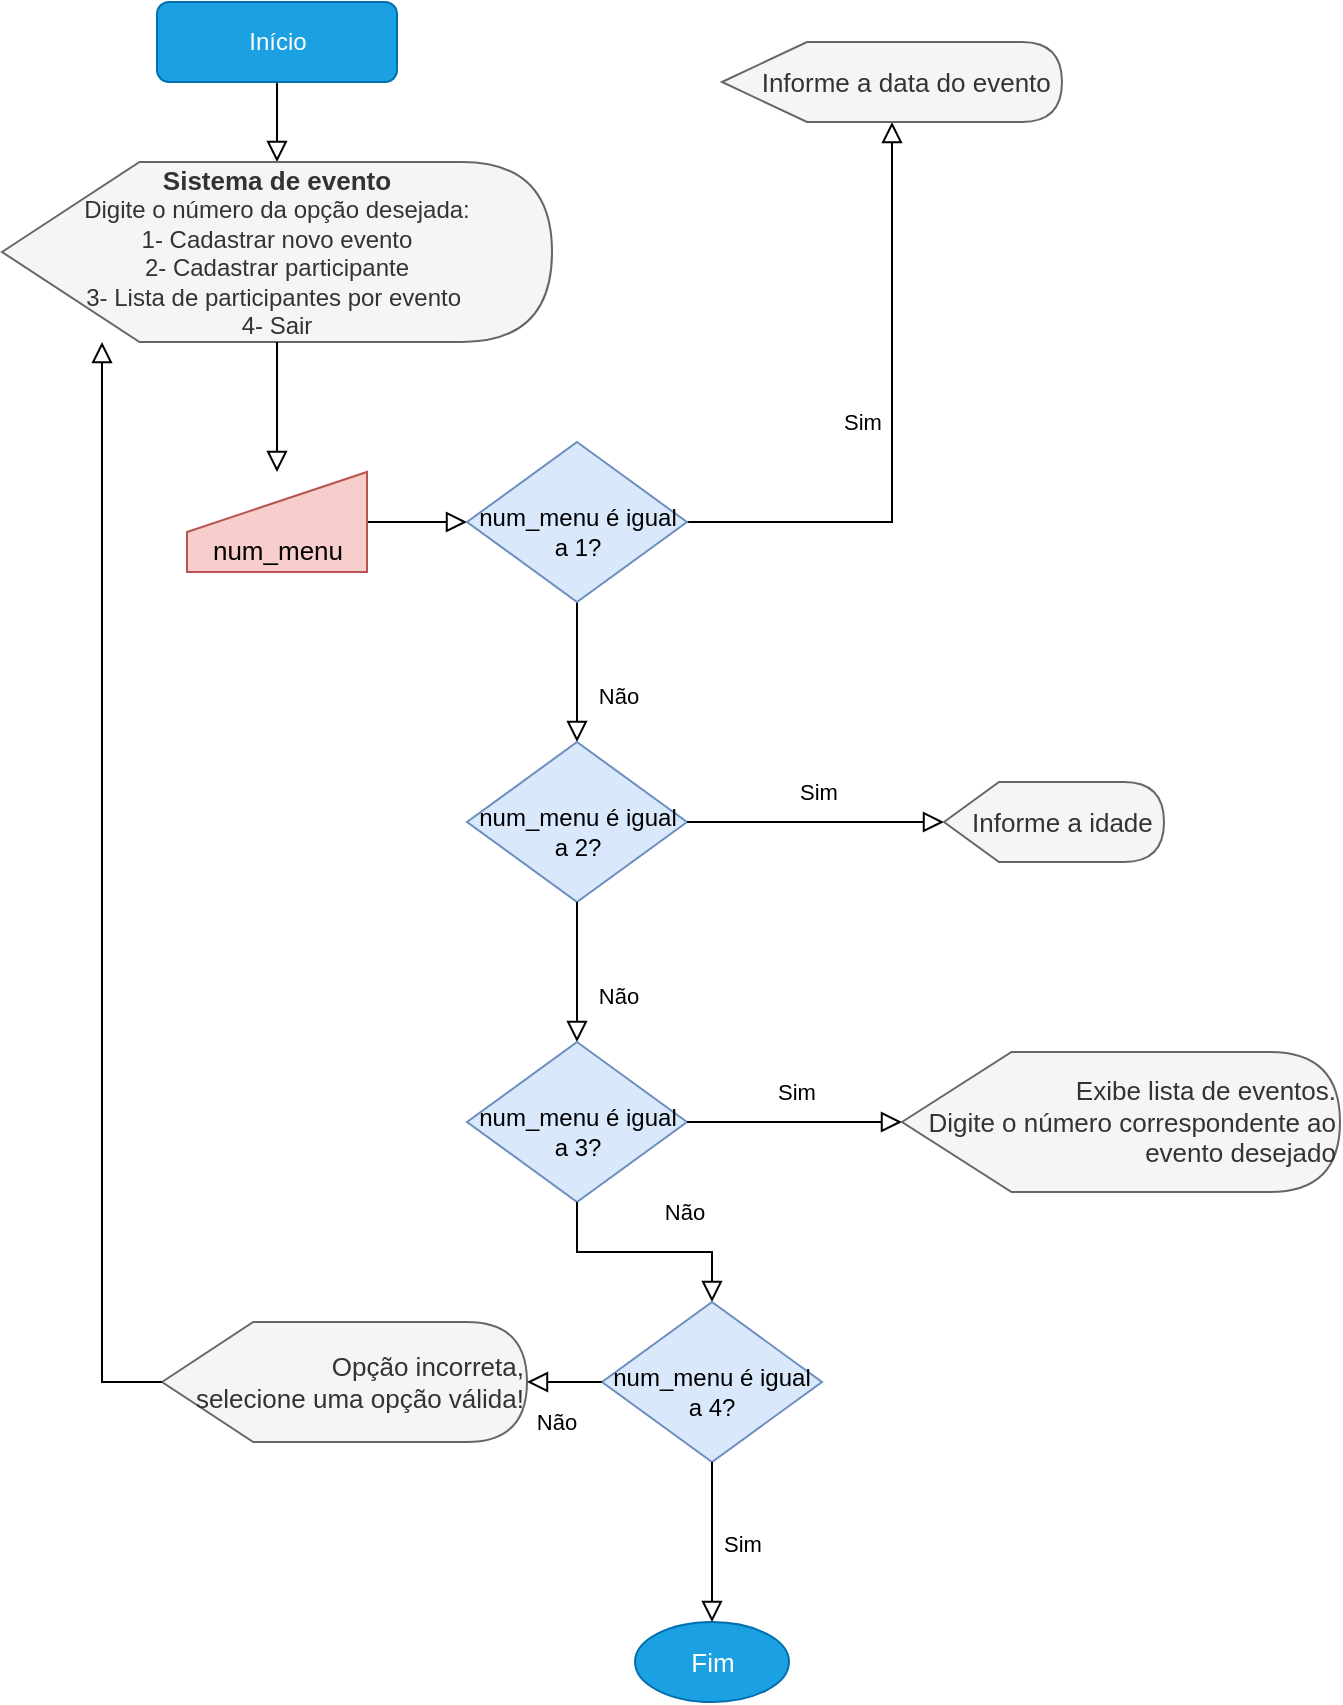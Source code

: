<mxfile version="16.5.6" type="github">
  <diagram id="C5RBs43oDa-KdzZeNtuy" name="Page-1">
    <mxGraphModel dx="694" dy="360" grid="1" gridSize="10" guides="1" tooltips="1" connect="1" arrows="1" fold="1" page="1" pageScale="1" pageWidth="827" pageHeight="1169" math="0" shadow="0">
      <root>
        <mxCell id="WIyWlLk6GJQsqaUBKTNV-0" />
        <mxCell id="WIyWlLk6GJQsqaUBKTNV-1" parent="WIyWlLk6GJQsqaUBKTNV-0" />
        <mxCell id="WIyWlLk6GJQsqaUBKTNV-2" value="" style="rounded=0;html=1;jettySize=auto;orthogonalLoop=1;fontSize=11;endArrow=block;endFill=0;endSize=8;strokeWidth=1;shadow=0;labelBackgroundColor=none;edgeStyle=orthogonalEdgeStyle;" parent="WIyWlLk6GJQsqaUBKTNV-1" source="WIyWlLk6GJQsqaUBKTNV-3" target="8050uvYozBo5ubYNL5DY-0" edge="1">
          <mxGeometry relative="1" as="geometry" />
        </mxCell>
        <mxCell id="WIyWlLk6GJQsqaUBKTNV-3" value="Início" style="rounded=1;whiteSpace=wrap;html=1;fontSize=12;glass=0;strokeWidth=1;shadow=0;fillColor=#1ba1e2;strokeColor=#006EAF;fontColor=#ffffff;" parent="WIyWlLk6GJQsqaUBKTNV-1" vertex="1">
          <mxGeometry x="87.5" y="50" width="120" height="40" as="geometry" />
        </mxCell>
        <mxCell id="WIyWlLk6GJQsqaUBKTNV-4" value="" style="rounded=0;html=1;jettySize=auto;orthogonalLoop=1;fontSize=11;endArrow=block;endFill=0;endSize=8;strokeWidth=1;shadow=0;labelBackgroundColor=none;edgeStyle=orthogonalEdgeStyle;" parent="WIyWlLk6GJQsqaUBKTNV-1" source="8050uvYozBo5ubYNL5DY-3" target="WIyWlLk6GJQsqaUBKTNV-10" edge="1">
          <mxGeometry x="0.091" y="20" relative="1" as="geometry">
            <mxPoint as="offset" />
            <mxPoint x="450" y="500" as="sourcePoint" />
          </mxGeometry>
        </mxCell>
        <mxCell id="WIyWlLk6GJQsqaUBKTNV-8" value="Não" style="rounded=0;html=1;jettySize=auto;orthogonalLoop=1;fontSize=11;endArrow=block;endFill=0;endSize=8;strokeWidth=1;shadow=0;labelBackgroundColor=none;edgeStyle=orthogonalEdgeStyle;" parent="WIyWlLk6GJQsqaUBKTNV-1" source="WIyWlLk6GJQsqaUBKTNV-10" target="8050uvYozBo5ubYNL5DY-8" edge="1">
          <mxGeometry x="0.333" y="20" relative="1" as="geometry">
            <mxPoint as="offset" />
            <mxPoint x="298" y="420" as="targetPoint" />
          </mxGeometry>
        </mxCell>
        <mxCell id="WIyWlLk6GJQsqaUBKTNV-9" value="Sim" style="edgeStyle=orthogonalEdgeStyle;rounded=0;html=1;jettySize=auto;orthogonalLoop=1;fontSize=11;endArrow=block;endFill=0;endSize=8;strokeWidth=1;shadow=0;labelBackgroundColor=none;" parent="WIyWlLk6GJQsqaUBKTNV-1" source="WIyWlLk6GJQsqaUBKTNV-10" target="8050uvYozBo5ubYNL5DY-7" edge="1">
          <mxGeometry x="0.008" y="15" relative="1" as="geometry">
            <mxPoint as="offset" />
            <mxPoint x="460" y="220" as="targetPoint" />
          </mxGeometry>
        </mxCell>
        <mxCell id="WIyWlLk6GJQsqaUBKTNV-10" value="&lt;br&gt;num_menu é igual a 1?" style="rhombus;whiteSpace=wrap;html=1;shadow=0;fontFamily=Helvetica;fontSize=12;align=center;strokeWidth=1;spacing=6;spacingTop=-4;fillColor=#dae8fc;strokeColor=#6c8ebf;verticalAlign=middle;" parent="WIyWlLk6GJQsqaUBKTNV-1" vertex="1">
          <mxGeometry x="242.5" y="270" width="110" height="80" as="geometry" />
        </mxCell>
        <mxCell id="8050uvYozBo5ubYNL5DY-0" value="&lt;b&gt;&lt;font style=&quot;font-size: 13px&quot;&gt;Sistema de evento&lt;/font&gt;&lt;/b&gt;&lt;br&gt;Digite o número da opção desejada:&lt;br&gt;1- Cadastrar novo evento&lt;br&gt;2- Cadastrar participante&lt;br&gt;3- Lista de participantes por evento&amp;nbsp;&lt;br&gt;4- Sair" style="shape=display;whiteSpace=wrap;html=1;align=center;fillColor=#f5f5f5;fontColor=#333333;strokeColor=#666666;" vertex="1" parent="WIyWlLk6GJQsqaUBKTNV-1">
          <mxGeometry x="10" y="130" width="275" height="90" as="geometry" />
        </mxCell>
        <mxCell id="8050uvYozBo5ubYNL5DY-3" value="num_menu" style="shape=manualInput;whiteSpace=wrap;html=1;fontSize=13;verticalAlign=bottom;fillColor=#f8cecc;strokeColor=#b85450;" vertex="1" parent="WIyWlLk6GJQsqaUBKTNV-1">
          <mxGeometry x="102.5" y="285" width="90" height="50" as="geometry" />
        </mxCell>
        <mxCell id="8050uvYozBo5ubYNL5DY-5" value="" style="rounded=0;html=1;jettySize=auto;orthogonalLoop=1;fontSize=11;endArrow=block;endFill=0;endSize=8;strokeWidth=1;shadow=0;labelBackgroundColor=none;edgeStyle=orthogonalEdgeStyle;" edge="1" parent="WIyWlLk6GJQsqaUBKTNV-1" source="8050uvYozBo5ubYNL5DY-0" target="8050uvYozBo5ubYNL5DY-3">
          <mxGeometry relative="1" as="geometry">
            <mxPoint x="267.5" y="100" as="sourcePoint" />
            <mxPoint x="267.5" y="140" as="targetPoint" />
          </mxGeometry>
        </mxCell>
        <mxCell id="8050uvYozBo5ubYNL5DY-7" value="Informe a data do evento&amp;nbsp;" style="shape=display;whiteSpace=wrap;html=1;fontSize=13;align=right;fillColor=#f5f5f5;fontColor=#333333;strokeColor=#666666;" vertex="1" parent="WIyWlLk6GJQsqaUBKTNV-1">
          <mxGeometry x="370" y="70" width="170" height="40" as="geometry" />
        </mxCell>
        <mxCell id="8050uvYozBo5ubYNL5DY-8" value="&lt;br&gt;num_menu é igual a 2?" style="rhombus;whiteSpace=wrap;html=1;shadow=0;fontFamily=Helvetica;fontSize=12;align=center;strokeWidth=1;spacing=6;spacingTop=-4;fillColor=#dae8fc;strokeColor=#6c8ebf;verticalAlign=middle;" vertex="1" parent="WIyWlLk6GJQsqaUBKTNV-1">
          <mxGeometry x="242.5" y="420" width="110" height="80" as="geometry" />
        </mxCell>
        <mxCell id="8050uvYozBo5ubYNL5DY-9" value="Sim" style="edgeStyle=orthogonalEdgeStyle;rounded=0;html=1;jettySize=auto;orthogonalLoop=1;fontSize=11;endArrow=block;endFill=0;endSize=8;strokeWidth=1;shadow=0;labelBackgroundColor=none;" edge="1" parent="WIyWlLk6GJQsqaUBKTNV-1" target="8050uvYozBo5ubYNL5DY-10" source="8050uvYozBo5ubYNL5DY-8">
          <mxGeometry x="0.008" y="15" relative="1" as="geometry">
            <mxPoint as="offset" />
            <mxPoint x="370" y="623" as="sourcePoint" />
            <mxPoint x="487.5" y="530" as="targetPoint" />
          </mxGeometry>
        </mxCell>
        <mxCell id="8050uvYozBo5ubYNL5DY-10" value="Informe a idade&amp;nbsp;" style="shape=display;whiteSpace=wrap;html=1;fontSize=13;align=right;fillColor=#f5f5f5;fontColor=#333333;strokeColor=#666666;" vertex="1" parent="WIyWlLk6GJQsqaUBKTNV-1">
          <mxGeometry x="481" y="440" width="110" height="40" as="geometry" />
        </mxCell>
        <mxCell id="8050uvYozBo5ubYNL5DY-11" value="Não" style="rounded=0;html=1;jettySize=auto;orthogonalLoop=1;fontSize=11;endArrow=block;endFill=0;endSize=8;strokeWidth=1;shadow=0;labelBackgroundColor=none;edgeStyle=orthogonalEdgeStyle;" edge="1" parent="WIyWlLk6GJQsqaUBKTNV-1" target="8050uvYozBo5ubYNL5DY-12" source="8050uvYozBo5ubYNL5DY-8">
          <mxGeometry x="0.333" y="20" relative="1" as="geometry">
            <mxPoint as="offset" />
            <mxPoint x="297.5" y="500" as="sourcePoint" />
            <mxPoint x="298" y="570" as="targetPoint" />
          </mxGeometry>
        </mxCell>
        <mxCell id="8050uvYozBo5ubYNL5DY-12" value="&lt;br&gt;num_menu é igual a 3?" style="rhombus;whiteSpace=wrap;html=1;shadow=0;fontFamily=Helvetica;fontSize=12;align=center;strokeWidth=1;spacing=6;spacingTop=-4;fillColor=#dae8fc;strokeColor=#6c8ebf;verticalAlign=middle;" vertex="1" parent="WIyWlLk6GJQsqaUBKTNV-1">
          <mxGeometry x="242.5" y="570" width="110" height="80" as="geometry" />
        </mxCell>
        <mxCell id="8050uvYozBo5ubYNL5DY-13" value="Sim" style="edgeStyle=orthogonalEdgeStyle;rounded=0;html=1;jettySize=auto;orthogonalLoop=1;fontSize=11;endArrow=block;endFill=0;endSize=8;strokeWidth=1;shadow=0;labelBackgroundColor=none;" edge="1" parent="WIyWlLk6GJQsqaUBKTNV-1" target="8050uvYozBo5ubYNL5DY-14" source="8050uvYozBo5ubYNL5DY-12">
          <mxGeometry x="0.008" y="15" relative="1" as="geometry">
            <mxPoint as="offset" />
            <mxPoint x="352.5" y="610" as="sourcePoint" />
            <mxPoint x="487.5" y="680" as="targetPoint" />
          </mxGeometry>
        </mxCell>
        <mxCell id="8050uvYozBo5ubYNL5DY-14" value="Exibe lista de eventos.&lt;br&gt;Digite o número correspondente ao evento desejado" style="shape=display;whiteSpace=wrap;html=1;fontSize=13;align=right;fillColor=#f5f5f5;fontColor=#333333;strokeColor=#666666;" vertex="1" parent="WIyWlLk6GJQsqaUBKTNV-1">
          <mxGeometry x="460" y="575" width="219" height="70" as="geometry" />
        </mxCell>
        <mxCell id="8050uvYozBo5ubYNL5DY-15" value="Fim" style="ellipse;whiteSpace=wrap;html=1;fontSize=13;fillColor=#1ba1e2;strokeColor=#006EAF;fontColor=#ffffff;" vertex="1" parent="WIyWlLk6GJQsqaUBKTNV-1">
          <mxGeometry x="326.5" y="860" width="77" height="40" as="geometry" />
        </mxCell>
        <mxCell id="8050uvYozBo5ubYNL5DY-16" value="Não" style="rounded=0;html=1;jettySize=auto;orthogonalLoop=1;fontSize=11;endArrow=block;endFill=0;endSize=8;strokeWidth=1;shadow=0;labelBackgroundColor=none;edgeStyle=orthogonalEdgeStyle;" edge="1" parent="WIyWlLk6GJQsqaUBKTNV-1" target="8050uvYozBo5ubYNL5DY-17" source="8050uvYozBo5ubYNL5DY-12">
          <mxGeometry x="0.333" y="20" relative="1" as="geometry">
            <mxPoint as="offset" />
            <mxPoint x="297.5" y="650" as="sourcePoint" />
            <mxPoint x="298" y="720" as="targetPoint" />
          </mxGeometry>
        </mxCell>
        <mxCell id="8050uvYozBo5ubYNL5DY-17" value="&lt;br&gt;num_menu é igual a 4?" style="rhombus;whiteSpace=wrap;html=1;shadow=0;fontFamily=Helvetica;fontSize=12;align=center;strokeWidth=1;spacing=6;spacingTop=-4;fillColor=#dae8fc;strokeColor=#6c8ebf;verticalAlign=middle;" vertex="1" parent="WIyWlLk6GJQsqaUBKTNV-1">
          <mxGeometry x="310" y="700" width="110" height="80" as="geometry" />
        </mxCell>
        <mxCell id="8050uvYozBo5ubYNL5DY-18" value="Opção incorreta, &lt;br&gt;selecione uma opção válida!" style="shape=display;whiteSpace=wrap;html=1;fontSize=13;align=right;verticalAlign=middle;fillColor=#f5f5f5;strokeColor=#666666;fontColor=#333333;" vertex="1" parent="WIyWlLk6GJQsqaUBKTNV-1">
          <mxGeometry x="90" y="710" width="182.5" height="60" as="geometry" />
        </mxCell>
        <mxCell id="8050uvYozBo5ubYNL5DY-19" value="Não" style="rounded=0;html=1;jettySize=auto;orthogonalLoop=1;fontSize=11;endArrow=block;endFill=0;endSize=8;strokeWidth=1;shadow=0;labelBackgroundColor=none;edgeStyle=orthogonalEdgeStyle;" edge="1" parent="WIyWlLk6GJQsqaUBKTNV-1" source="8050uvYozBo5ubYNL5DY-17" target="8050uvYozBo5ubYNL5DY-18">
          <mxGeometry x="0.333" y="20" relative="1" as="geometry">
            <mxPoint as="offset" />
            <mxPoint x="307.5" y="660" as="sourcePoint" />
            <mxPoint x="307.5" y="730" as="targetPoint" />
          </mxGeometry>
        </mxCell>
        <mxCell id="8050uvYozBo5ubYNL5DY-20" value="" style="rounded=0;html=1;jettySize=auto;orthogonalLoop=1;fontSize=11;endArrow=block;endFill=0;endSize=8;strokeWidth=1;shadow=0;labelBackgroundColor=none;edgeStyle=orthogonalEdgeStyle;" edge="1" parent="WIyWlLk6GJQsqaUBKTNV-1" source="8050uvYozBo5ubYNL5DY-18" target="8050uvYozBo5ubYNL5DY-0">
          <mxGeometry relative="1" as="geometry">
            <mxPoint x="192.48" y="325" as="sourcePoint" />
            <mxPoint x="145.04" y="390" as="targetPoint" />
            <Array as="points">
              <mxPoint x="60" y="740" />
            </Array>
          </mxGeometry>
        </mxCell>
        <mxCell id="8050uvYozBo5ubYNL5DY-21" value="Sim" style="edgeStyle=orthogonalEdgeStyle;rounded=0;html=1;jettySize=auto;orthogonalLoop=1;fontSize=11;endArrow=block;endFill=0;endSize=8;strokeWidth=1;shadow=0;labelBackgroundColor=none;" edge="1" parent="WIyWlLk6GJQsqaUBKTNV-1" source="8050uvYozBo5ubYNL5DY-17" target="8050uvYozBo5ubYNL5DY-15">
          <mxGeometry x="0.008" y="15" relative="1" as="geometry">
            <mxPoint as="offset" />
            <mxPoint x="362.5" y="620" as="sourcePoint" />
            <mxPoint x="470" y="675.04" as="targetPoint" />
          </mxGeometry>
        </mxCell>
      </root>
    </mxGraphModel>
  </diagram>
</mxfile>
